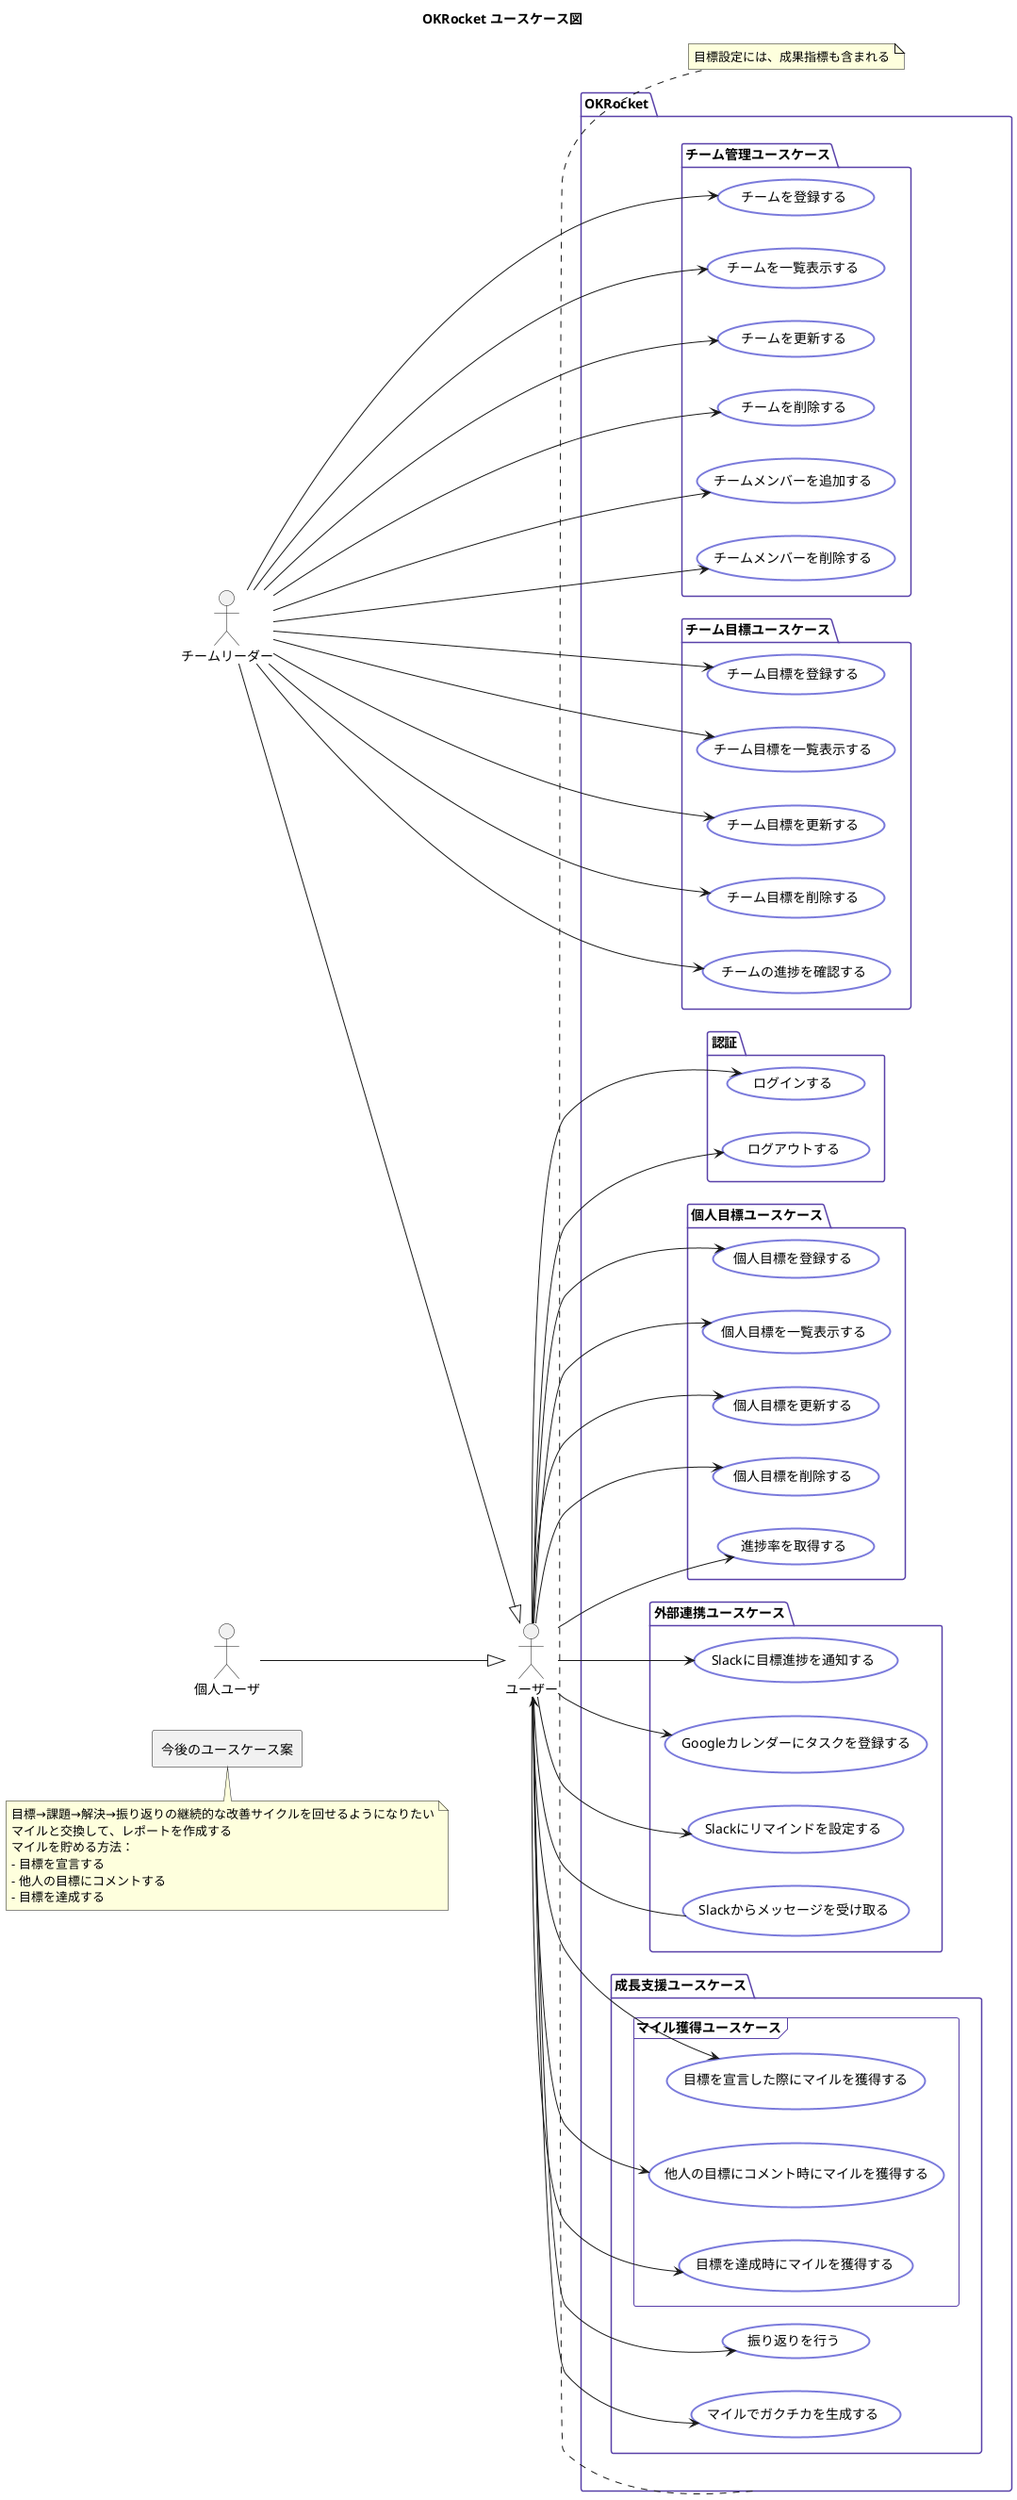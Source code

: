 @startuml
title OKRocket ユースケース図

left to right direction

skinparam usecase {
  BackgroundColor #ffffff
  BorderColor #7a7adb
  FontColor #000000
  BorderThickness 2
}
skinparam package {
  BackgroundColor #ffffff
  BorderColor #5941a9
}

actor "ユーザー" as UserReader
actor "チームリーダー" as Admin
actor "個人ユーザ" as User

User --|> UserReader
Admin --|> UserReader

package "OKRocket" {
  package "認証"{
    usecase "ログインする" as login
    usecase "ログアウトする" as logout
  }

  package "個人目標ユースケース" {
    usecase "個人目標を登録する" as createObjective
    usecase "個人目標を一覧表示する" as listObjectives
    usecase "個人目標を更新する" as updateObjective
    usecase "個人目標を削除する" as deleteObjective

    usecase "進捗率を取得する" as getProgressRate
  }

  package "チーム管理ユースケース" {
    usecase "チームを登録する" as createTeam
    usecase "チームを一覧表示する" as listTeams
    usecase "チームを更新する" as updateTeam
    usecase "チームを削除する" as deleteTeam
      
    usecase "チームメンバーを追加する" as addTeamMember
    usecase "チームメンバーを削除する" as removeTeamMember
  }

  package "成長支援ユースケース" {
    usecase "振り返りを行う" as registerImprovementCycle
    usecase "マイルでガクチカを生成する" as generateGakuchikaWithMile

    frame "マイル獲得ユースケース" {
      usecase "目標を宣言した際にマイルを獲得する" as declareGoalToEarnMile
      usecase "他人の目標にコメント時にマイルを獲得する" as commentOnGoalToEarnMile
      usecase "目標を達成時にマイルを獲得する" as achieveGoalToEarnMile
    }
  }

  package "チーム目標ユースケース" {
    usecase "チーム目標を登録する" as createTeamObjective
    usecase "チーム目標を一覧表示する" as listTeamObjectives
    usecase "チーム目標を更新する" as updateTeamObjective
    usecase "チーム目標を削除する" as deleteTeamObjective
    usecase "チームの進捗を確認する" as getTeamProgressRate
  }

  package "外部連携ユースケース" {
    usecase "Slackに目標進捗を通知する" as notifyProgressToSlack
    usecase "Googleカレンダーにタスクを登録する" as registerTaskToGoogleCalendar
    usecase "Slackにリマインドを設定する" as setSlackReminder
    usecase "Slackからメッセージを受け取る" as receiveMessageFromSlack
  }
}

UserReader --> login
UserReader --> logout
UserReader --> createObjective
UserReader --> listObjectives
UserReader --> updateObjective
UserReader --> deleteObjective
UserReader --> getProgressRate

UserReader --> registerImprovementCycle
UserReader --> generateGakuchikaWithMile
UserReader --> declareGoalToEarnMile
UserReader --> commentOnGoalToEarnMile
UserReader --> achieveGoalToEarnMile

Admin --> createTeamObjective
Admin --> listTeamObjectives
Admin --> updateTeamObjective
Admin --> deleteTeamObjective
Admin --> getTeamProgressRate
Admin --> addTeamMember
Admin --> removeTeamMember
Admin --> createTeam
Admin --> listTeams
Admin --> updateTeam
Admin --> deleteTeam

UserReader --> notifyProgressToSlack
UserReader --> registerTaskToGoogleCalendar
UserReader --> setSlackReminder
receiveMessageFromSlack --> UserReader

rectangle "今後のユースケース案" as futureUseCases
note bottom of futureUseCases
  目標→課題→解決→振り返りの継続的な改善サイクルを回せるようになりたい
  マイルと交換して、レポートを作成する
  マイルを貯める方法：
  - 目標を宣言する
  - 他人の目標にコメントする
  - 目標を達成する
endnote

note bottom of OKRocket
  目標設定には、成果指標も含まれる
endnote

@enduml
